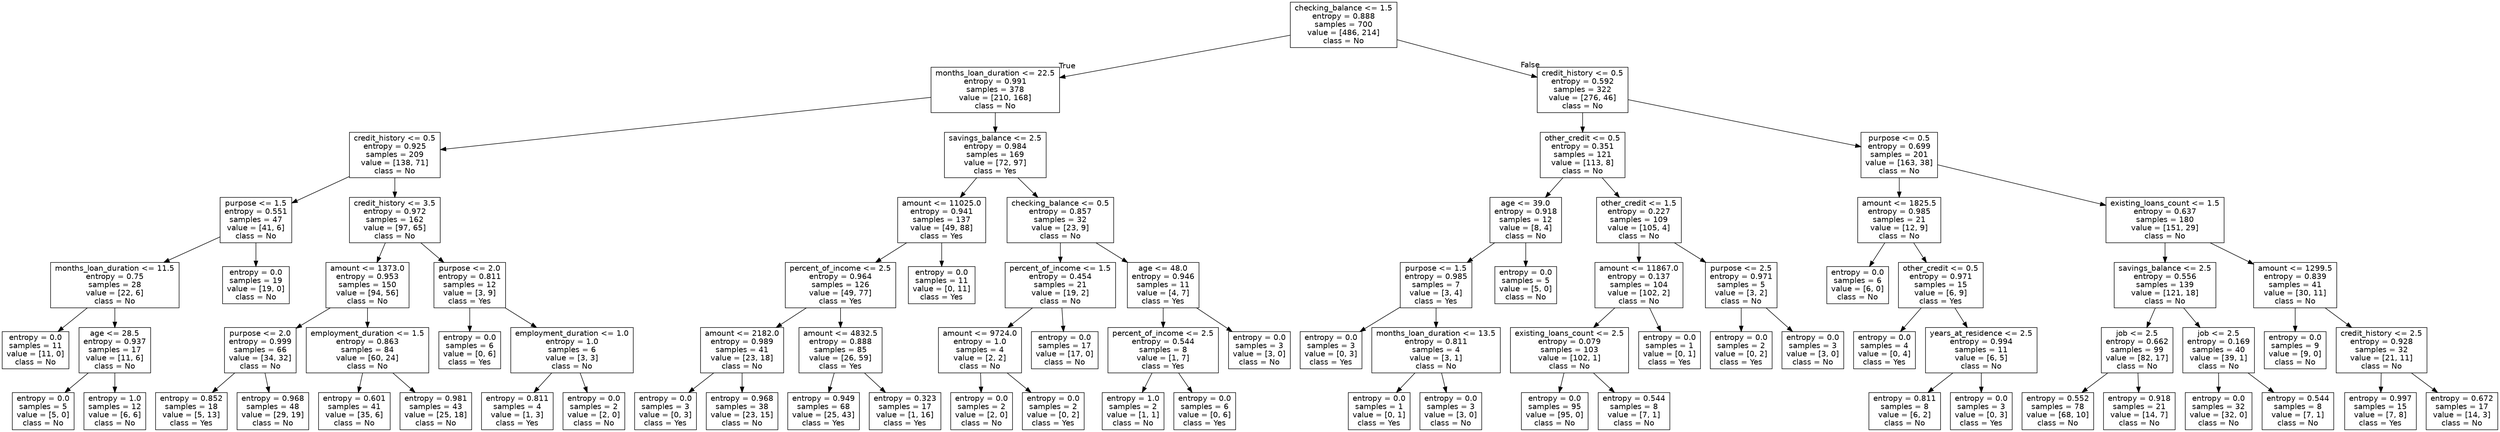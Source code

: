 digraph Tree {
node [shape=box, fontname="helvetica"] ;
edge [fontname="helvetica"] ;
0 [label="checking_balance <= 1.5\nentropy = 0.888\nsamples = 700\nvalue = [486, 214]\nclass = No"] ;
1 [label="months_loan_duration <= 22.5\nentropy = 0.991\nsamples = 378\nvalue = [210, 168]\nclass = No"] ;
0 -> 1 [labeldistance=2.5, labelangle=45, headlabel="True"] ;
2 [label="credit_history <= 0.5\nentropy = 0.925\nsamples = 209\nvalue = [138, 71]\nclass = No"] ;
1 -> 2 ;
3 [label="purpose <= 1.5\nentropy = 0.551\nsamples = 47\nvalue = [41, 6]\nclass = No"] ;
2 -> 3 ;
4 [label="months_loan_duration <= 11.5\nentropy = 0.75\nsamples = 28\nvalue = [22, 6]\nclass = No"] ;
3 -> 4 ;
5 [label="entropy = 0.0\nsamples = 11\nvalue = [11, 0]\nclass = No"] ;
4 -> 5 ;
6 [label="age <= 28.5\nentropy = 0.937\nsamples = 17\nvalue = [11, 6]\nclass = No"] ;
4 -> 6 ;
7 [label="entropy = 0.0\nsamples = 5\nvalue = [5, 0]\nclass = No"] ;
6 -> 7 ;
8 [label="entropy = 1.0\nsamples = 12\nvalue = [6, 6]\nclass = No"] ;
6 -> 8 ;
9 [label="entropy = 0.0\nsamples = 19\nvalue = [19, 0]\nclass = No"] ;
3 -> 9 ;
10 [label="credit_history <= 3.5\nentropy = 0.972\nsamples = 162\nvalue = [97, 65]\nclass = No"] ;
2 -> 10 ;
11 [label="amount <= 1373.0\nentropy = 0.953\nsamples = 150\nvalue = [94, 56]\nclass = No"] ;
10 -> 11 ;
12 [label="purpose <= 2.0\nentropy = 0.999\nsamples = 66\nvalue = [34, 32]\nclass = No"] ;
11 -> 12 ;
13 [label="entropy = 0.852\nsamples = 18\nvalue = [5, 13]\nclass = Yes"] ;
12 -> 13 ;
14 [label="entropy = 0.968\nsamples = 48\nvalue = [29, 19]\nclass = No"] ;
12 -> 14 ;
15 [label="employment_duration <= 1.5\nentropy = 0.863\nsamples = 84\nvalue = [60, 24]\nclass = No"] ;
11 -> 15 ;
16 [label="entropy = 0.601\nsamples = 41\nvalue = [35, 6]\nclass = No"] ;
15 -> 16 ;
17 [label="entropy = 0.981\nsamples = 43\nvalue = [25, 18]\nclass = No"] ;
15 -> 17 ;
18 [label="purpose <= 2.0\nentropy = 0.811\nsamples = 12\nvalue = [3, 9]\nclass = Yes"] ;
10 -> 18 ;
19 [label="entropy = 0.0\nsamples = 6\nvalue = [0, 6]\nclass = Yes"] ;
18 -> 19 ;
20 [label="employment_duration <= 1.0\nentropy = 1.0\nsamples = 6\nvalue = [3, 3]\nclass = No"] ;
18 -> 20 ;
21 [label="entropy = 0.811\nsamples = 4\nvalue = [1, 3]\nclass = Yes"] ;
20 -> 21 ;
22 [label="entropy = 0.0\nsamples = 2\nvalue = [2, 0]\nclass = No"] ;
20 -> 22 ;
23 [label="savings_balance <= 2.5\nentropy = 0.984\nsamples = 169\nvalue = [72, 97]\nclass = Yes"] ;
1 -> 23 ;
24 [label="amount <= 11025.0\nentropy = 0.941\nsamples = 137\nvalue = [49, 88]\nclass = Yes"] ;
23 -> 24 ;
25 [label="percent_of_income <= 2.5\nentropy = 0.964\nsamples = 126\nvalue = [49, 77]\nclass = Yes"] ;
24 -> 25 ;
26 [label="amount <= 2182.0\nentropy = 0.989\nsamples = 41\nvalue = [23, 18]\nclass = No"] ;
25 -> 26 ;
27 [label="entropy = 0.0\nsamples = 3\nvalue = [0, 3]\nclass = Yes"] ;
26 -> 27 ;
28 [label="entropy = 0.968\nsamples = 38\nvalue = [23, 15]\nclass = No"] ;
26 -> 28 ;
29 [label="amount <= 4832.5\nentropy = 0.888\nsamples = 85\nvalue = [26, 59]\nclass = Yes"] ;
25 -> 29 ;
30 [label="entropy = 0.949\nsamples = 68\nvalue = [25, 43]\nclass = Yes"] ;
29 -> 30 ;
31 [label="entropy = 0.323\nsamples = 17\nvalue = [1, 16]\nclass = Yes"] ;
29 -> 31 ;
32 [label="entropy = 0.0\nsamples = 11\nvalue = [0, 11]\nclass = Yes"] ;
24 -> 32 ;
33 [label="checking_balance <= 0.5\nentropy = 0.857\nsamples = 32\nvalue = [23, 9]\nclass = No"] ;
23 -> 33 ;
34 [label="percent_of_income <= 1.5\nentropy = 0.454\nsamples = 21\nvalue = [19, 2]\nclass = No"] ;
33 -> 34 ;
35 [label="amount <= 9724.0\nentropy = 1.0\nsamples = 4\nvalue = [2, 2]\nclass = No"] ;
34 -> 35 ;
36 [label="entropy = 0.0\nsamples = 2\nvalue = [2, 0]\nclass = No"] ;
35 -> 36 ;
37 [label="entropy = 0.0\nsamples = 2\nvalue = [0, 2]\nclass = Yes"] ;
35 -> 37 ;
38 [label="entropy = 0.0\nsamples = 17\nvalue = [17, 0]\nclass = No"] ;
34 -> 38 ;
39 [label="age <= 48.0\nentropy = 0.946\nsamples = 11\nvalue = [4, 7]\nclass = Yes"] ;
33 -> 39 ;
40 [label="percent_of_income <= 2.5\nentropy = 0.544\nsamples = 8\nvalue = [1, 7]\nclass = Yes"] ;
39 -> 40 ;
41 [label="entropy = 1.0\nsamples = 2\nvalue = [1, 1]\nclass = No"] ;
40 -> 41 ;
42 [label="entropy = 0.0\nsamples = 6\nvalue = [0, 6]\nclass = Yes"] ;
40 -> 42 ;
43 [label="entropy = 0.0\nsamples = 3\nvalue = [3, 0]\nclass = No"] ;
39 -> 43 ;
44 [label="credit_history <= 0.5\nentropy = 0.592\nsamples = 322\nvalue = [276, 46]\nclass = No"] ;
0 -> 44 [labeldistance=2.5, labelangle=-45, headlabel="False"] ;
45 [label="other_credit <= 0.5\nentropy = 0.351\nsamples = 121\nvalue = [113, 8]\nclass = No"] ;
44 -> 45 ;
46 [label="age <= 39.0\nentropy = 0.918\nsamples = 12\nvalue = [8, 4]\nclass = No"] ;
45 -> 46 ;
47 [label="purpose <= 1.5\nentropy = 0.985\nsamples = 7\nvalue = [3, 4]\nclass = Yes"] ;
46 -> 47 ;
48 [label="entropy = 0.0\nsamples = 3\nvalue = [0, 3]\nclass = Yes"] ;
47 -> 48 ;
49 [label="months_loan_duration <= 13.5\nentropy = 0.811\nsamples = 4\nvalue = [3, 1]\nclass = No"] ;
47 -> 49 ;
50 [label="entropy = 0.0\nsamples = 1\nvalue = [0, 1]\nclass = Yes"] ;
49 -> 50 ;
51 [label="entropy = 0.0\nsamples = 3\nvalue = [3, 0]\nclass = No"] ;
49 -> 51 ;
52 [label="entropy = 0.0\nsamples = 5\nvalue = [5, 0]\nclass = No"] ;
46 -> 52 ;
53 [label="other_credit <= 1.5\nentropy = 0.227\nsamples = 109\nvalue = [105, 4]\nclass = No"] ;
45 -> 53 ;
54 [label="amount <= 11867.0\nentropy = 0.137\nsamples = 104\nvalue = [102, 2]\nclass = No"] ;
53 -> 54 ;
55 [label="existing_loans_count <= 2.5\nentropy = 0.079\nsamples = 103\nvalue = [102, 1]\nclass = No"] ;
54 -> 55 ;
56 [label="entropy = 0.0\nsamples = 95\nvalue = [95, 0]\nclass = No"] ;
55 -> 56 ;
57 [label="entropy = 0.544\nsamples = 8\nvalue = [7, 1]\nclass = No"] ;
55 -> 57 ;
58 [label="entropy = 0.0\nsamples = 1\nvalue = [0, 1]\nclass = Yes"] ;
54 -> 58 ;
59 [label="purpose <= 2.5\nentropy = 0.971\nsamples = 5\nvalue = [3, 2]\nclass = No"] ;
53 -> 59 ;
60 [label="entropy = 0.0\nsamples = 2\nvalue = [0, 2]\nclass = Yes"] ;
59 -> 60 ;
61 [label="entropy = 0.0\nsamples = 3\nvalue = [3, 0]\nclass = No"] ;
59 -> 61 ;
62 [label="purpose <= 0.5\nentropy = 0.699\nsamples = 201\nvalue = [163, 38]\nclass = No"] ;
44 -> 62 ;
63 [label="amount <= 1825.5\nentropy = 0.985\nsamples = 21\nvalue = [12, 9]\nclass = No"] ;
62 -> 63 ;
64 [label="entropy = 0.0\nsamples = 6\nvalue = [6, 0]\nclass = No"] ;
63 -> 64 ;
65 [label="other_credit <= 0.5\nentropy = 0.971\nsamples = 15\nvalue = [6, 9]\nclass = Yes"] ;
63 -> 65 ;
66 [label="entropy = 0.0\nsamples = 4\nvalue = [0, 4]\nclass = Yes"] ;
65 -> 66 ;
67 [label="years_at_residence <= 2.5\nentropy = 0.994\nsamples = 11\nvalue = [6, 5]\nclass = No"] ;
65 -> 67 ;
68 [label="entropy = 0.811\nsamples = 8\nvalue = [6, 2]\nclass = No"] ;
67 -> 68 ;
69 [label="entropy = 0.0\nsamples = 3\nvalue = [0, 3]\nclass = Yes"] ;
67 -> 69 ;
70 [label="existing_loans_count <= 1.5\nentropy = 0.637\nsamples = 180\nvalue = [151, 29]\nclass = No"] ;
62 -> 70 ;
71 [label="savings_balance <= 2.5\nentropy = 0.556\nsamples = 139\nvalue = [121, 18]\nclass = No"] ;
70 -> 71 ;
72 [label="job <= 2.5\nentropy = 0.662\nsamples = 99\nvalue = [82, 17]\nclass = No"] ;
71 -> 72 ;
73 [label="entropy = 0.552\nsamples = 78\nvalue = [68, 10]\nclass = No"] ;
72 -> 73 ;
74 [label="entropy = 0.918\nsamples = 21\nvalue = [14, 7]\nclass = No"] ;
72 -> 74 ;
75 [label="job <= 2.5\nentropy = 0.169\nsamples = 40\nvalue = [39, 1]\nclass = No"] ;
71 -> 75 ;
76 [label="entropy = 0.0\nsamples = 32\nvalue = [32, 0]\nclass = No"] ;
75 -> 76 ;
77 [label="entropy = 0.544\nsamples = 8\nvalue = [7, 1]\nclass = No"] ;
75 -> 77 ;
78 [label="amount <= 1299.5\nentropy = 0.839\nsamples = 41\nvalue = [30, 11]\nclass = No"] ;
70 -> 78 ;
79 [label="entropy = 0.0\nsamples = 9\nvalue = [9, 0]\nclass = No"] ;
78 -> 79 ;
80 [label="credit_history <= 2.5\nentropy = 0.928\nsamples = 32\nvalue = [21, 11]\nclass = No"] ;
78 -> 80 ;
81 [label="entropy = 0.997\nsamples = 15\nvalue = [7, 8]\nclass = Yes"] ;
80 -> 81 ;
82 [label="entropy = 0.672\nsamples = 17\nvalue = [14, 3]\nclass = No"] ;
80 -> 82 ;
}